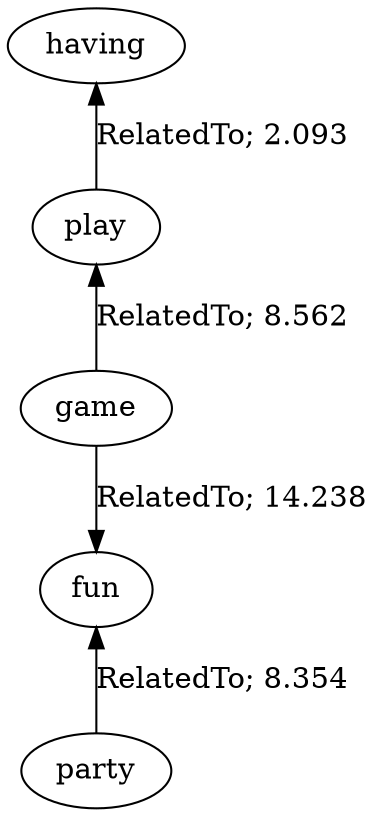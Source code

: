 // The path the concepts from "having" to "party".Path Length: 4; Weight Sum: 33.247369271615426; Average Weight: 8.311842317903857
digraph "4_a---having-party---PLen4_WSum33.247_WAvg8.312" {
	0 [label=having]
	1 [label=play]
	2 [label=game]
	3 [label=fun]
	4 [label=party]
	0 -> 1 [label="RelatedTo; 2.093" dir=back weight=2.093]
	1 -> 2 [label="RelatedTo; 8.562" dir=back weight=8.562]
	2 -> 3 [label="RelatedTo; 14.238" dir=forward weight=14.238]
	3 -> 4 [label="RelatedTo; 8.354" dir=back weight=8.354]
}
